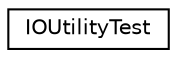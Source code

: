 digraph G
{
  edge [fontname="Helvetica",fontsize="10",labelfontname="Helvetica",labelfontsize="10"];
  node [fontname="Helvetica",fontsize="10",shape=record];
  rankdir="LR";
  Node1 [label="IOUtilityTest",height=0.2,width=0.4,color="black", fillcolor="white", style="filled",URL="$class_i_o_utility_test.html"];
}
